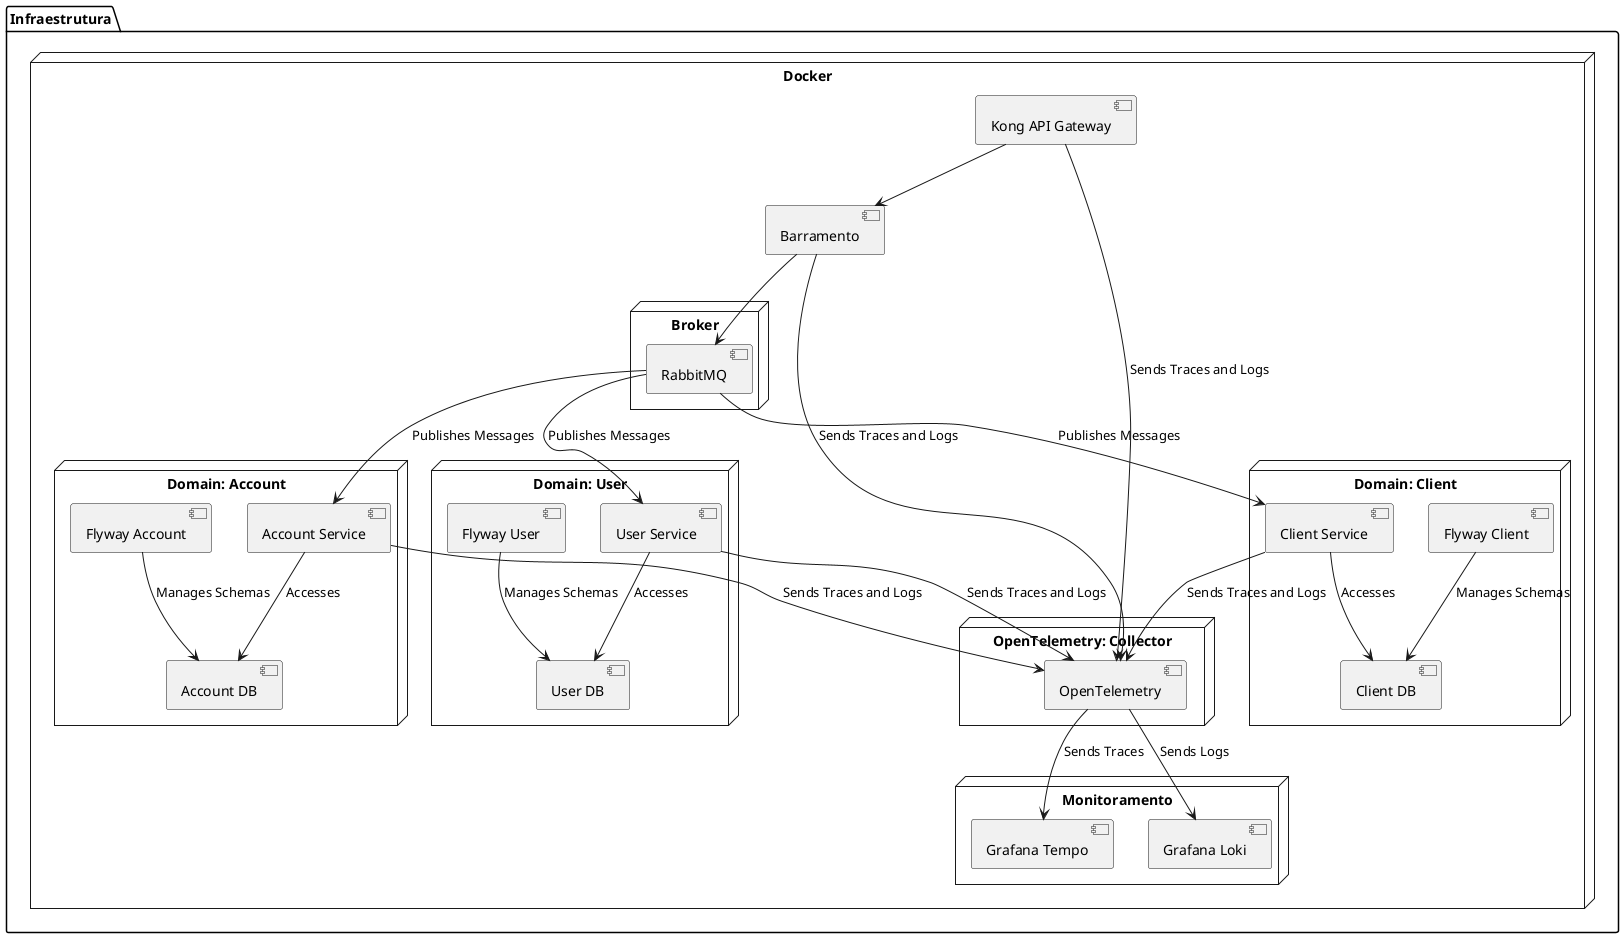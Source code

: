 @startuml
package "Infraestrutura" {
    node "Docker" {
        [Kong API Gateway]
        [Barramento]
        node "Broker" {
            [RabbitMQ]
        }
        node "Domain: User" {
            [User Service]
            [User DB]
            [Flyway User]
        }
        node "Domain: Client" {
            [Client Service]
            [Client DB]
            [Flyway Client]
        }
        node "Domain: Account" {
            [Account Service]
            [Account DB]
            [Flyway Account]
        }
        node "OpenTelemetry: Collector" {
            [OpenTelemetry]
        }
        node "Monitoramento" {
            [Grafana Tempo]
            [Grafana Loki]
        }

    }
}

[Kong API Gateway] --> [Barramento]
[Barramento] --> [RabbitMQ]
[RabbitMQ] --> [User Service] : Publishes Messages
[RabbitMQ] --> [Client Service] : Publishes Messages
[RabbitMQ] --> [Account Service] : Publishes Messages

[User Service] --> [User DB] : Accesses
[Client Service] --> [Client DB] : Accesses
[Account Service] --> [Account DB] : Accesses

[Flyway User] --> [User DB] : Manages Schemas
[Flyway Client] --> [Client DB] : Manages Schemas
[Flyway Account] --> [Account DB] : Manages Schemas

[User Service] --> [OpenTelemetry] : Sends Traces and Logs
[Client Service] --> [OpenTelemetry] : Sends Traces and Logs
[Account Service] --> [OpenTelemetry] : Sends Traces and Logs
[Barramento] --> [OpenTelemetry] : Sends Traces and Logs
[Kong API Gateway] --> [OpenTelemetry] : Sends Traces and Logs

[OpenTelemetry] --> [Grafana Tempo] : Sends Traces
[OpenTelemetry] --> [Grafana Loki] : Sends Logs
@enduml
